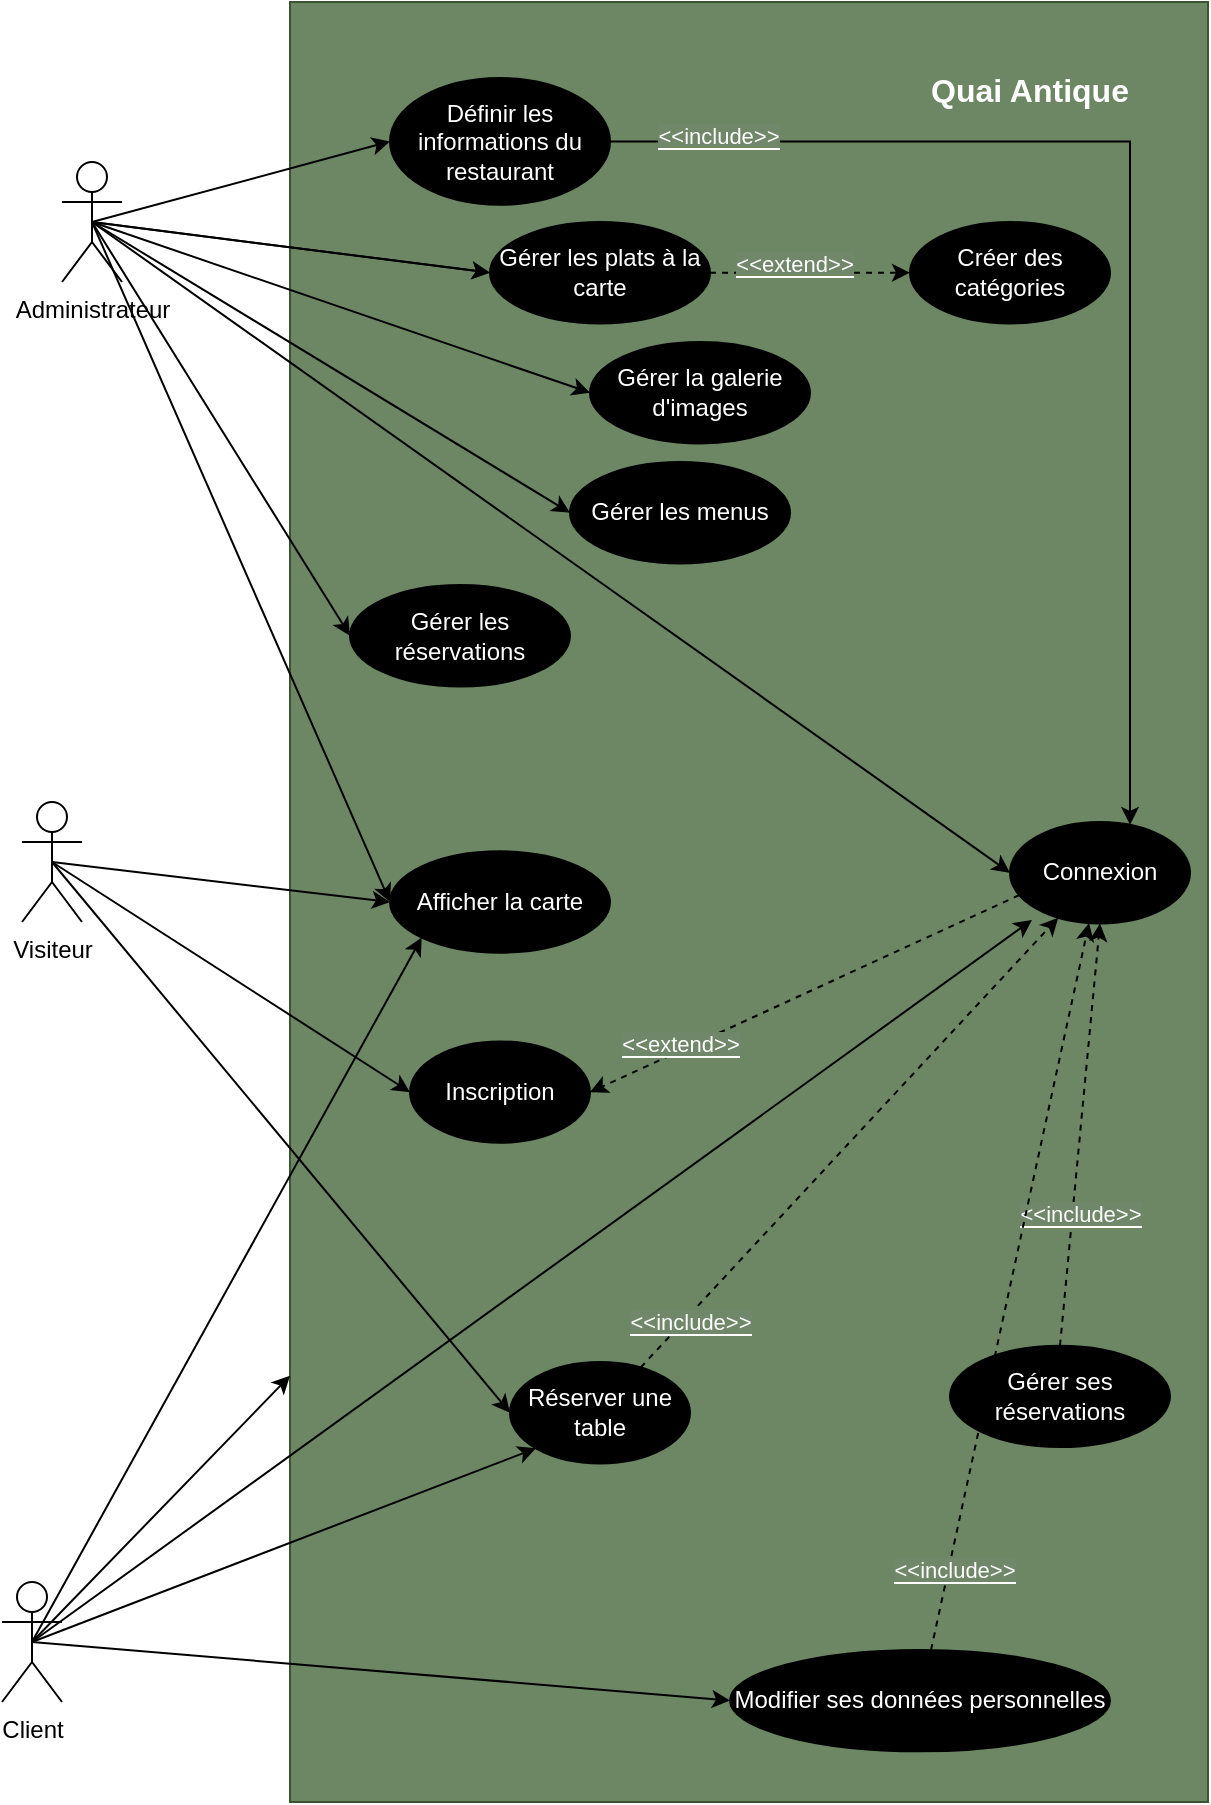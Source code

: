 <mxfile version="24.4.8" type="github">
  <diagram name="Page-1" id="wObHMNd0hMWonzHUW2xs">
    <mxGraphModel dx="1434" dy="772" grid="1" gridSize="10" guides="1" tooltips="1" connect="1" arrows="1" fold="1" page="1" pageScale="1" pageWidth="827" pageHeight="1169" math="0" shadow="0">
      <root>
        <mxCell id="0" />
        <mxCell id="1" parent="0" />
        <mxCell id="l24cMR9XIV8T3NMW_YDJ-3" value="Z" style="group;fillColor=#647687;fontColor=#ffffff;strokeColor=default;" parent="1" vertex="1" connectable="0">
          <mxGeometry x="184" y="250" width="459" height="900" as="geometry" />
        </mxCell>
        <mxCell id="l24cMR9XIV8T3NMW_YDJ-1" value="" style="rounded=0;whiteSpace=wrap;html=1;rotation=0;fillColor=#6d8764;fontColor=#ffffff;strokeColor=#3A5431;" parent="l24cMR9XIV8T3NMW_YDJ-3" vertex="1">
          <mxGeometry width="459" height="900.0" as="geometry" />
        </mxCell>
        <mxCell id="l24cMR9XIV8T3NMW_YDJ-2" value="&lt;font color=&quot;#ffffff&quot; style=&quot;font-size: 16px;&quot;&gt;&lt;b&gt;Quai Antique&lt;/b&gt;&lt;/font&gt;" style="text;html=1;align=center;verticalAlign=middle;whiteSpace=wrap;rounded=0;" parent="l24cMR9XIV8T3NMW_YDJ-3" vertex="1">
          <mxGeometry x="310" y="25.352" width="120" height="38.028" as="geometry" />
        </mxCell>
        <mxCell id="l24cMR9XIV8T3NMW_YDJ-75" style="rounded=0;orthogonalLoop=1;jettySize=auto;html=1;exitX=0;exitY=0.75;exitDx=0;exitDy=0;entryX=1;entryY=0.5;entryDx=0;entryDy=0;dashed=1;" parent="l24cMR9XIV8T3NMW_YDJ-3" source="l24cMR9XIV8T3NMW_YDJ-8" target="l24cMR9XIV8T3NMW_YDJ-16" edge="1">
          <mxGeometry relative="1" as="geometry" />
        </mxCell>
        <mxCell id="l24cMR9XIV8T3NMW_YDJ-76" value="&lt;font style=&quot;background-color: rgb(113, 135, 105);&quot; color=&quot;#ffffff&quot;&gt;&amp;lt;&amp;lt;extend&amp;gt;&amp;gt;&lt;/font&gt;" style="edgeLabel;html=1;align=center;verticalAlign=middle;resizable=0;points=[];" parent="l24cMR9XIV8T3NMW_YDJ-75" vertex="1" connectable="0">
          <mxGeometry x="-0.023" y="3" relative="1" as="geometry">
            <mxPoint x="-66" y="23" as="offset" />
          </mxGeometry>
        </mxCell>
        <mxCell id="l24cMR9XIV8T3NMW_YDJ-8" value="&lt;font color=&quot;#ffffff&quot;&gt;Connexion&lt;/font&gt;" style="rounded=1;whiteSpace=wrap;html=1;fillColor=#000000;shape=ellipse;perimeter=ellipsePerimeter;" parent="l24cMR9XIV8T3NMW_YDJ-3" vertex="1">
          <mxGeometry x="360" y="410.002" width="90" height="50.704" as="geometry" />
        </mxCell>
        <mxCell id="l24cMR9XIV8T3NMW_YDJ-16" value="&lt;font color=&quot;#ffffff&quot;&gt;Inscription&lt;/font&gt;" style="rounded=1;whiteSpace=wrap;html=1;fillColor=#000000;shape=ellipse;perimeter=ellipsePerimeter;" parent="l24cMR9XIV8T3NMW_YDJ-3" vertex="1">
          <mxGeometry x="60" y="519.718" width="90" height="50.704" as="geometry" />
        </mxCell>
        <mxCell id="l24cMR9XIV8T3NMW_YDJ-73" style="rounded=0;orthogonalLoop=1;jettySize=auto;html=1;exitX=0.75;exitY=0;exitDx=0;exitDy=0;dashed=1;" parent="l24cMR9XIV8T3NMW_YDJ-3" source="l24cMR9XIV8T3NMW_YDJ-17" target="l24cMR9XIV8T3NMW_YDJ-8" edge="1">
          <mxGeometry relative="1" as="geometry" />
        </mxCell>
        <mxCell id="l24cMR9XIV8T3NMW_YDJ-74" value="&lt;span style=&quot;color: rgb(255, 255, 255); background-color: rgb(113, 135, 105);&quot;&gt;&amp;lt;&amp;lt;include&amp;gt;&amp;gt;&lt;/span&gt;" style="edgeLabel;html=1;align=center;verticalAlign=middle;resizable=0;points=[];" parent="l24cMR9XIV8T3NMW_YDJ-73" vertex="1" connectable="0">
          <mxGeometry x="0.014" y="1" relative="1" as="geometry">
            <mxPoint x="-81" y="92" as="offset" />
          </mxGeometry>
        </mxCell>
        <mxCell id="l24cMR9XIV8T3NMW_YDJ-17" value="&lt;font color=&quot;#ffffff&quot;&gt;Réserver une table&lt;/font&gt;" style="rounded=1;whiteSpace=wrap;html=1;fillColor=#000000;shape=ellipse;perimeter=ellipsePerimeter;" parent="l24cMR9XIV8T3NMW_YDJ-3" vertex="1">
          <mxGeometry x="110" y="679.999" width="90" height="50.704" as="geometry" />
        </mxCell>
        <mxCell id="Ua5cl_rSOiZ-uToZ47PM-2" style="edgeStyle=orthogonalEdgeStyle;rounded=0;orthogonalLoop=1;jettySize=auto;html=1;exitX=1;exitY=0.5;exitDx=0;exitDy=0;labelBackgroundColor=none;fontColor=#FFFFFF;" edge="1" parent="l24cMR9XIV8T3NMW_YDJ-3" source="l24cMR9XIV8T3NMW_YDJ-18" target="l24cMR9XIV8T3NMW_YDJ-8">
          <mxGeometry relative="1" as="geometry">
            <Array as="points">
              <mxPoint x="420" y="70" />
            </Array>
          </mxGeometry>
        </mxCell>
        <mxCell id="Ua5cl_rSOiZ-uToZ47PM-4" value="" style="edgeLabel;html=1;align=center;verticalAlign=middle;resizable=0;points=[];fillColor=#3333FF;" vertex="1" connectable="0" parent="Ua5cl_rSOiZ-uToZ47PM-2">
          <mxGeometry x="-0.929" y="4" relative="1" as="geometry">
            <mxPoint x="25" y="-2" as="offset" />
          </mxGeometry>
        </mxCell>
        <mxCell id="Ua5cl_rSOiZ-uToZ47PM-13" value="&lt;span style=&quot;background-color: rgb(113, 135, 105);&quot;&gt;&lt;font color=&quot;#ffffff&quot;&gt;&amp;lt;&amp;lt;include&amp;gt;&amp;gt;&lt;/font&gt;&lt;/span&gt;" style="edgeLabel;html=1;align=center;verticalAlign=middle;resizable=0;points=[];" vertex="1" connectable="0" parent="Ua5cl_rSOiZ-uToZ47PM-2">
          <mxGeometry x="-0.933" y="3" relative="1" as="geometry">
            <mxPoint x="34" as="offset" />
          </mxGeometry>
        </mxCell>
        <mxCell id="l24cMR9XIV8T3NMW_YDJ-18" value="&lt;font color=&quot;#ffffff&quot;&gt;Définir les informations du restaurant&lt;/font&gt;" style="rounded=1;whiteSpace=wrap;html=1;fillColor=#000000;shape=ellipse;perimeter=ellipsePerimeter;" parent="l24cMR9XIV8T3NMW_YDJ-3" vertex="1">
          <mxGeometry x="50" y="38.028" width="110" height="63.38" as="geometry" />
        </mxCell>
        <mxCell id="l24cMR9XIV8T3NMW_YDJ-20" value="&lt;font color=&quot;#ffffff&quot;&gt;Gérer la galerie d&#39;images&lt;/font&gt;" style="rounded=1;whiteSpace=wrap;html=1;fillColor=#000000;shape=ellipse;perimeter=ellipsePerimeter;" parent="l24cMR9XIV8T3NMW_YDJ-3" vertex="1">
          <mxGeometry x="150" y="169.998" width="110" height="50.704" as="geometry" />
        </mxCell>
        <mxCell id="l24cMR9XIV8T3NMW_YDJ-22" value="&lt;font color=&quot;#ffffff&quot;&gt;Gérer les menus&lt;/font&gt;" style="rounded=1;whiteSpace=wrap;html=1;fillColor=#000000;shape=ellipse;perimeter=ellipsePerimeter;" parent="l24cMR9XIV8T3NMW_YDJ-3" vertex="1">
          <mxGeometry x="140" y="229.995" width="110" height="50.704" as="geometry" />
        </mxCell>
        <mxCell id="l24cMR9XIV8T3NMW_YDJ-23" value="&lt;font color=&quot;#ffffff&quot;&gt;Afficher la carte&lt;/font&gt;" style="rounded=1;whiteSpace=wrap;html=1;fillColor=#000000;shape=ellipse;perimeter=ellipsePerimeter;" parent="l24cMR9XIV8T3NMW_YDJ-3" vertex="1">
          <mxGeometry x="50" y="424.648" width="110" height="50.704" as="geometry" />
        </mxCell>
        <mxCell id="l24cMR9XIV8T3NMW_YDJ-24" value="&lt;font color=&quot;#ffffff&quot;&gt;Gérer les réservations&lt;/font&gt;" style="rounded=1;whiteSpace=wrap;html=1;fillColor=#000000;shape=ellipse;perimeter=ellipsePerimeter;" parent="l24cMR9XIV8T3NMW_YDJ-3" vertex="1">
          <mxGeometry x="30" y="291.551" width="110" height="50.704" as="geometry" />
        </mxCell>
        <mxCell id="l24cMR9XIV8T3NMW_YDJ-88" style="rounded=0;orthogonalLoop=1;jettySize=auto;html=1;exitX=0.5;exitY=0;exitDx=0;exitDy=0;entryX=0.5;entryY=1;entryDx=0;entryDy=0;dashed=1;" parent="l24cMR9XIV8T3NMW_YDJ-3" source="l24cMR9XIV8T3NMW_YDJ-25" target="l24cMR9XIV8T3NMW_YDJ-8" edge="1">
          <mxGeometry relative="1" as="geometry" />
        </mxCell>
        <mxCell id="l24cMR9XIV8T3NMW_YDJ-89" value="&lt;span style=&quot;background-color: rgb(113, 135, 105);&quot;&gt;&lt;font color=&quot;#ffffff&quot;&gt;&amp;lt;&amp;lt;include&amp;gt;&amp;gt;&lt;/font&gt;&lt;/span&gt;" style="edgeLabel;html=1;align=center;verticalAlign=middle;resizable=0;points=[];" parent="l24cMR9XIV8T3NMW_YDJ-88" vertex="1" connectable="0">
          <mxGeometry x="0.014" y="1" relative="1" as="geometry">
            <mxPoint x="1" y="41" as="offset" />
          </mxGeometry>
        </mxCell>
        <mxCell id="l24cMR9XIV8T3NMW_YDJ-25" value="&lt;font color=&quot;#ffffff&quot;&gt;Gérer ses réservations&lt;/font&gt;" style="rounded=1;whiteSpace=wrap;html=1;fillColor=#000000;shape=ellipse;perimeter=ellipsePerimeter;" parent="l24cMR9XIV8T3NMW_YDJ-3" vertex="1">
          <mxGeometry x="330" y="671.831" width="110" height="50.704" as="geometry" />
        </mxCell>
        <mxCell id="l24cMR9XIV8T3NMW_YDJ-90" style="rounded=0;orthogonalLoop=1;jettySize=auto;html=1;dashed=1;" parent="l24cMR9XIV8T3NMW_YDJ-3" source="l24cMR9XIV8T3NMW_YDJ-26" target="l24cMR9XIV8T3NMW_YDJ-8" edge="1">
          <mxGeometry relative="1" as="geometry" />
        </mxCell>
        <mxCell id="l24cMR9XIV8T3NMW_YDJ-91" value="&lt;font style=&quot;background-color: rgb(113, 135, 105);&quot; color=&quot;#ffffff&quot;&gt;&amp;lt;&amp;lt;include&amp;gt;&amp;gt;&lt;/font&gt;" style="edgeLabel;html=1;align=center;verticalAlign=middle;resizable=0;points=[];" parent="l24cMR9XIV8T3NMW_YDJ-90" vertex="1" connectable="0">
          <mxGeometry x="-0.778" y="-2" relative="1" as="geometry">
            <mxPoint as="offset" />
          </mxGeometry>
        </mxCell>
        <mxCell id="l24cMR9XIV8T3NMW_YDJ-26" value="&lt;font color=&quot;#ffffff&quot;&gt;Modifier ses données personnelles&lt;/font&gt;" style="rounded=1;whiteSpace=wrap;html=1;fillColor=#000000;shape=ellipse;perimeter=ellipsePerimeter;" parent="l24cMR9XIV8T3NMW_YDJ-3" vertex="1">
          <mxGeometry x="220" y="823.944" width="190" height="50.704" as="geometry" />
        </mxCell>
        <mxCell id="l24cMR9XIV8T3NMW_YDJ-84" style="edgeStyle=orthogonalEdgeStyle;rounded=0;orthogonalLoop=1;jettySize=auto;html=1;exitX=1;exitY=0.5;exitDx=0;exitDy=0;entryX=0;entryY=0.5;entryDx=0;entryDy=0;dashed=1;" parent="l24cMR9XIV8T3NMW_YDJ-3" source="l24cMR9XIV8T3NMW_YDJ-21" target="l24cMR9XIV8T3NMW_YDJ-81" edge="1">
          <mxGeometry relative="1" as="geometry" />
        </mxCell>
        <mxCell id="l24cMR9XIV8T3NMW_YDJ-85" value="&lt;span style=&quot;background-color: rgb(113, 135, 105);&quot;&gt;&lt;font color=&quot;#ffffff&quot;&gt;&amp;lt;&amp;lt;extend&amp;gt;&amp;gt;&lt;/font&gt;&lt;/span&gt;" style="edgeLabel;html=1;align=center;verticalAlign=middle;resizable=0;points=[];" parent="l24cMR9XIV8T3NMW_YDJ-84" vertex="1" connectable="0">
          <mxGeometry x="-0.16" y="5" relative="1" as="geometry">
            <mxPoint as="offset" />
          </mxGeometry>
        </mxCell>
        <mxCell id="l24cMR9XIV8T3NMW_YDJ-21" value="&lt;font color=&quot;#ffffff&quot;&gt;Gérer les plats à la carte&lt;/font&gt;" style="rounded=1;whiteSpace=wrap;html=1;fillColor=#000000;shape=ellipse;perimeter=ellipsePerimeter;" parent="l24cMR9XIV8T3NMW_YDJ-3" vertex="1">
          <mxGeometry x="100" y="110.005" width="110" height="50.704" as="geometry" />
        </mxCell>
        <mxCell id="l24cMR9XIV8T3NMW_YDJ-81" value="&lt;font color=&quot;#ffffff&quot;&gt;Créer des catégories&lt;/font&gt;" style="rounded=1;whiteSpace=wrap;html=1;fillColor=#000000;shape=ellipse;perimeter=ellipsePerimeter;" parent="l24cMR9XIV8T3NMW_YDJ-3" vertex="1">
          <mxGeometry x="310" y="110.005" width="100" height="50.704" as="geometry" />
        </mxCell>
        <mxCell id="l24cMR9XIV8T3NMW_YDJ-45" style="rounded=0;orthogonalLoop=1;jettySize=auto;html=1;exitX=0.5;exitY=0.5;exitDx=0;exitDy=0;exitPerimeter=0;entryX=0;entryY=0.5;entryDx=0;entryDy=0;" parent="1" source="l24cMR9XIV8T3NMW_YDJ-4" target="l24cMR9XIV8T3NMW_YDJ-18" edge="1">
          <mxGeometry relative="1" as="geometry" />
        </mxCell>
        <mxCell id="l24cMR9XIV8T3NMW_YDJ-47" style="rounded=0;orthogonalLoop=1;jettySize=auto;html=1;exitX=0.5;exitY=0.5;exitDx=0;exitDy=0;exitPerimeter=0;entryX=0;entryY=0.5;entryDx=0;entryDy=0;" parent="1" source="l24cMR9XIV8T3NMW_YDJ-4" target="l24cMR9XIV8T3NMW_YDJ-20" edge="1">
          <mxGeometry relative="1" as="geometry" />
        </mxCell>
        <mxCell id="l24cMR9XIV8T3NMW_YDJ-50" style="rounded=0;orthogonalLoop=1;jettySize=auto;html=1;exitX=0.5;exitY=0.5;exitDx=0;exitDy=0;exitPerimeter=0;entryX=0;entryY=0.5;entryDx=0;entryDy=0;" parent="1" source="l24cMR9XIV8T3NMW_YDJ-4" target="l24cMR9XIV8T3NMW_YDJ-21" edge="1">
          <mxGeometry relative="1" as="geometry" />
        </mxCell>
        <mxCell id="l24cMR9XIV8T3NMW_YDJ-51" style="rounded=0;orthogonalLoop=1;jettySize=auto;html=1;exitX=0.5;exitY=0.5;exitDx=0;exitDy=0;exitPerimeter=0;entryX=0;entryY=0.5;entryDx=0;entryDy=0;" parent="1" source="l24cMR9XIV8T3NMW_YDJ-4" target="l24cMR9XIV8T3NMW_YDJ-22" edge="1">
          <mxGeometry relative="1" as="geometry" />
        </mxCell>
        <mxCell id="l24cMR9XIV8T3NMW_YDJ-52" style="rounded=0;orthogonalLoop=1;jettySize=auto;html=1;exitX=0.5;exitY=0.5;exitDx=0;exitDy=0;exitPerimeter=0;entryX=0;entryY=0.5;entryDx=0;entryDy=0;" parent="1" source="l24cMR9XIV8T3NMW_YDJ-4" target="l24cMR9XIV8T3NMW_YDJ-24" edge="1">
          <mxGeometry relative="1" as="geometry" />
        </mxCell>
        <mxCell id="l24cMR9XIV8T3NMW_YDJ-53" style="rounded=0;orthogonalLoop=1;jettySize=auto;html=1;exitX=0.5;exitY=0.5;exitDx=0;exitDy=0;exitPerimeter=0;entryX=0;entryY=0.5;entryDx=0;entryDy=0;" parent="1" source="l24cMR9XIV8T3NMW_YDJ-4" target="l24cMR9XIV8T3NMW_YDJ-8" edge="1">
          <mxGeometry relative="1" as="geometry" />
        </mxCell>
        <mxCell id="l24cMR9XIV8T3NMW_YDJ-69" style="rounded=0;orthogonalLoop=1;jettySize=auto;html=1;exitX=0.5;exitY=0.5;exitDx=0;exitDy=0;exitPerimeter=0;entryX=0;entryY=0.5;entryDx=0;entryDy=0;" parent="1" source="l24cMR9XIV8T3NMW_YDJ-4" target="l24cMR9XIV8T3NMW_YDJ-23" edge="1">
          <mxGeometry relative="1" as="geometry" />
        </mxCell>
        <mxCell id="l24cMR9XIV8T3NMW_YDJ-4" value="Administrateur" style="shape=umlActor;verticalLabelPosition=bottom;verticalAlign=top;html=1;outlineConnect=0;" parent="1" vertex="1">
          <mxGeometry x="70" y="330" width="30" height="60" as="geometry" />
        </mxCell>
        <mxCell id="l24cMR9XIV8T3NMW_YDJ-54" style="rounded=0;orthogonalLoop=1;jettySize=auto;html=1;exitX=0.5;exitY=0.5;exitDx=0;exitDy=0;exitPerimeter=0;entryX=0.122;entryY=0.966;entryDx=0;entryDy=0;entryPerimeter=0;" parent="1" source="l24cMR9XIV8T3NMW_YDJ-5" target="l24cMR9XIV8T3NMW_YDJ-8" edge="1">
          <mxGeometry relative="1" as="geometry" />
        </mxCell>
        <mxCell id="l24cMR9XIV8T3NMW_YDJ-67" style="rounded=0;orthogonalLoop=1;jettySize=auto;html=1;exitX=0.5;exitY=0.5;exitDx=0;exitDy=0;exitPerimeter=0;entryX=0;entryY=1;entryDx=0;entryDy=0;" parent="1" source="l24cMR9XIV8T3NMW_YDJ-5" target="l24cMR9XIV8T3NMW_YDJ-23" edge="1">
          <mxGeometry relative="1" as="geometry" />
        </mxCell>
        <mxCell id="l24cMR9XIV8T3NMW_YDJ-71" style="rounded=0;orthogonalLoop=1;jettySize=auto;html=1;exitX=0.5;exitY=0.5;exitDx=0;exitDy=0;exitPerimeter=0;entryX=0;entryY=1;entryDx=0;entryDy=0;" parent="1" source="l24cMR9XIV8T3NMW_YDJ-5" target="l24cMR9XIV8T3NMW_YDJ-17" edge="1">
          <mxGeometry relative="1" as="geometry" />
        </mxCell>
        <mxCell id="l24cMR9XIV8T3NMW_YDJ-86" style="rounded=0;orthogonalLoop=1;jettySize=auto;html=1;exitX=0.5;exitY=0.5;exitDx=0;exitDy=0;exitPerimeter=0;" parent="1" source="l24cMR9XIV8T3NMW_YDJ-5" target="l24cMR9XIV8T3NMW_YDJ-1" edge="1">
          <mxGeometry relative="1" as="geometry" />
        </mxCell>
        <mxCell id="l24cMR9XIV8T3NMW_YDJ-87" style="rounded=0;orthogonalLoop=1;jettySize=auto;html=1;exitX=0.5;exitY=0.5;exitDx=0;exitDy=0;exitPerimeter=0;entryX=0;entryY=0.5;entryDx=0;entryDy=0;" parent="1" source="l24cMR9XIV8T3NMW_YDJ-5" target="l24cMR9XIV8T3NMW_YDJ-26" edge="1">
          <mxGeometry relative="1" as="geometry" />
        </mxCell>
        <mxCell id="l24cMR9XIV8T3NMW_YDJ-5" value="Client" style="shape=umlActor;verticalLabelPosition=bottom;verticalAlign=top;html=1;outlineConnect=0;" parent="1" vertex="1">
          <mxGeometry x="40" y="1040" width="30" height="60" as="geometry" />
        </mxCell>
        <mxCell id="l24cMR9XIV8T3NMW_YDJ-56" style="rounded=0;orthogonalLoop=1;jettySize=auto;html=1;exitX=0.5;exitY=0.5;exitDx=0;exitDy=0;exitPerimeter=0;entryX=0;entryY=0.5;entryDx=0;entryDy=0;" parent="1" source="l24cMR9XIV8T3NMW_YDJ-7" target="l24cMR9XIV8T3NMW_YDJ-16" edge="1">
          <mxGeometry relative="1" as="geometry" />
        </mxCell>
        <mxCell id="l24cMR9XIV8T3NMW_YDJ-68" style="rounded=0;orthogonalLoop=1;jettySize=auto;html=1;exitX=0.5;exitY=0.5;exitDx=0;exitDy=0;exitPerimeter=0;entryX=0;entryY=0.5;entryDx=0;entryDy=0;" parent="1" source="l24cMR9XIV8T3NMW_YDJ-7" target="l24cMR9XIV8T3NMW_YDJ-23" edge="1">
          <mxGeometry relative="1" as="geometry" />
        </mxCell>
        <mxCell id="l24cMR9XIV8T3NMW_YDJ-72" style="rounded=0;orthogonalLoop=1;jettySize=auto;html=1;exitX=0.5;exitY=0.5;exitDx=0;exitDy=0;exitPerimeter=0;entryX=0;entryY=0.5;entryDx=0;entryDy=0;" parent="1" source="l24cMR9XIV8T3NMW_YDJ-7" target="l24cMR9XIV8T3NMW_YDJ-17" edge="1">
          <mxGeometry relative="1" as="geometry" />
        </mxCell>
        <mxCell id="l24cMR9XIV8T3NMW_YDJ-7" value="Visiteur" style="shape=umlActor;verticalLabelPosition=bottom;verticalAlign=top;html=1;outlineConnect=0;" parent="1" vertex="1">
          <mxGeometry x="50" y="650" width="30" height="60" as="geometry" />
        </mxCell>
        <mxCell id="l24cMR9XIV8T3NMW_YDJ-77" value="" style="rounded=0;orthogonalLoop=1;jettySize=auto;html=1;exitX=0.5;exitY=0.5;exitDx=0;exitDy=0;exitPerimeter=0;entryX=0;entryY=0.5;entryDx=0;entryDy=0;" parent="1" source="l24cMR9XIV8T3NMW_YDJ-4" target="l24cMR9XIV8T3NMW_YDJ-21" edge="1">
          <mxGeometry relative="1" as="geometry">
            <mxPoint x="85" y="360" as="sourcePoint" />
            <mxPoint x="450" y="790" as="targetPoint" />
          </mxGeometry>
        </mxCell>
      </root>
    </mxGraphModel>
  </diagram>
</mxfile>
